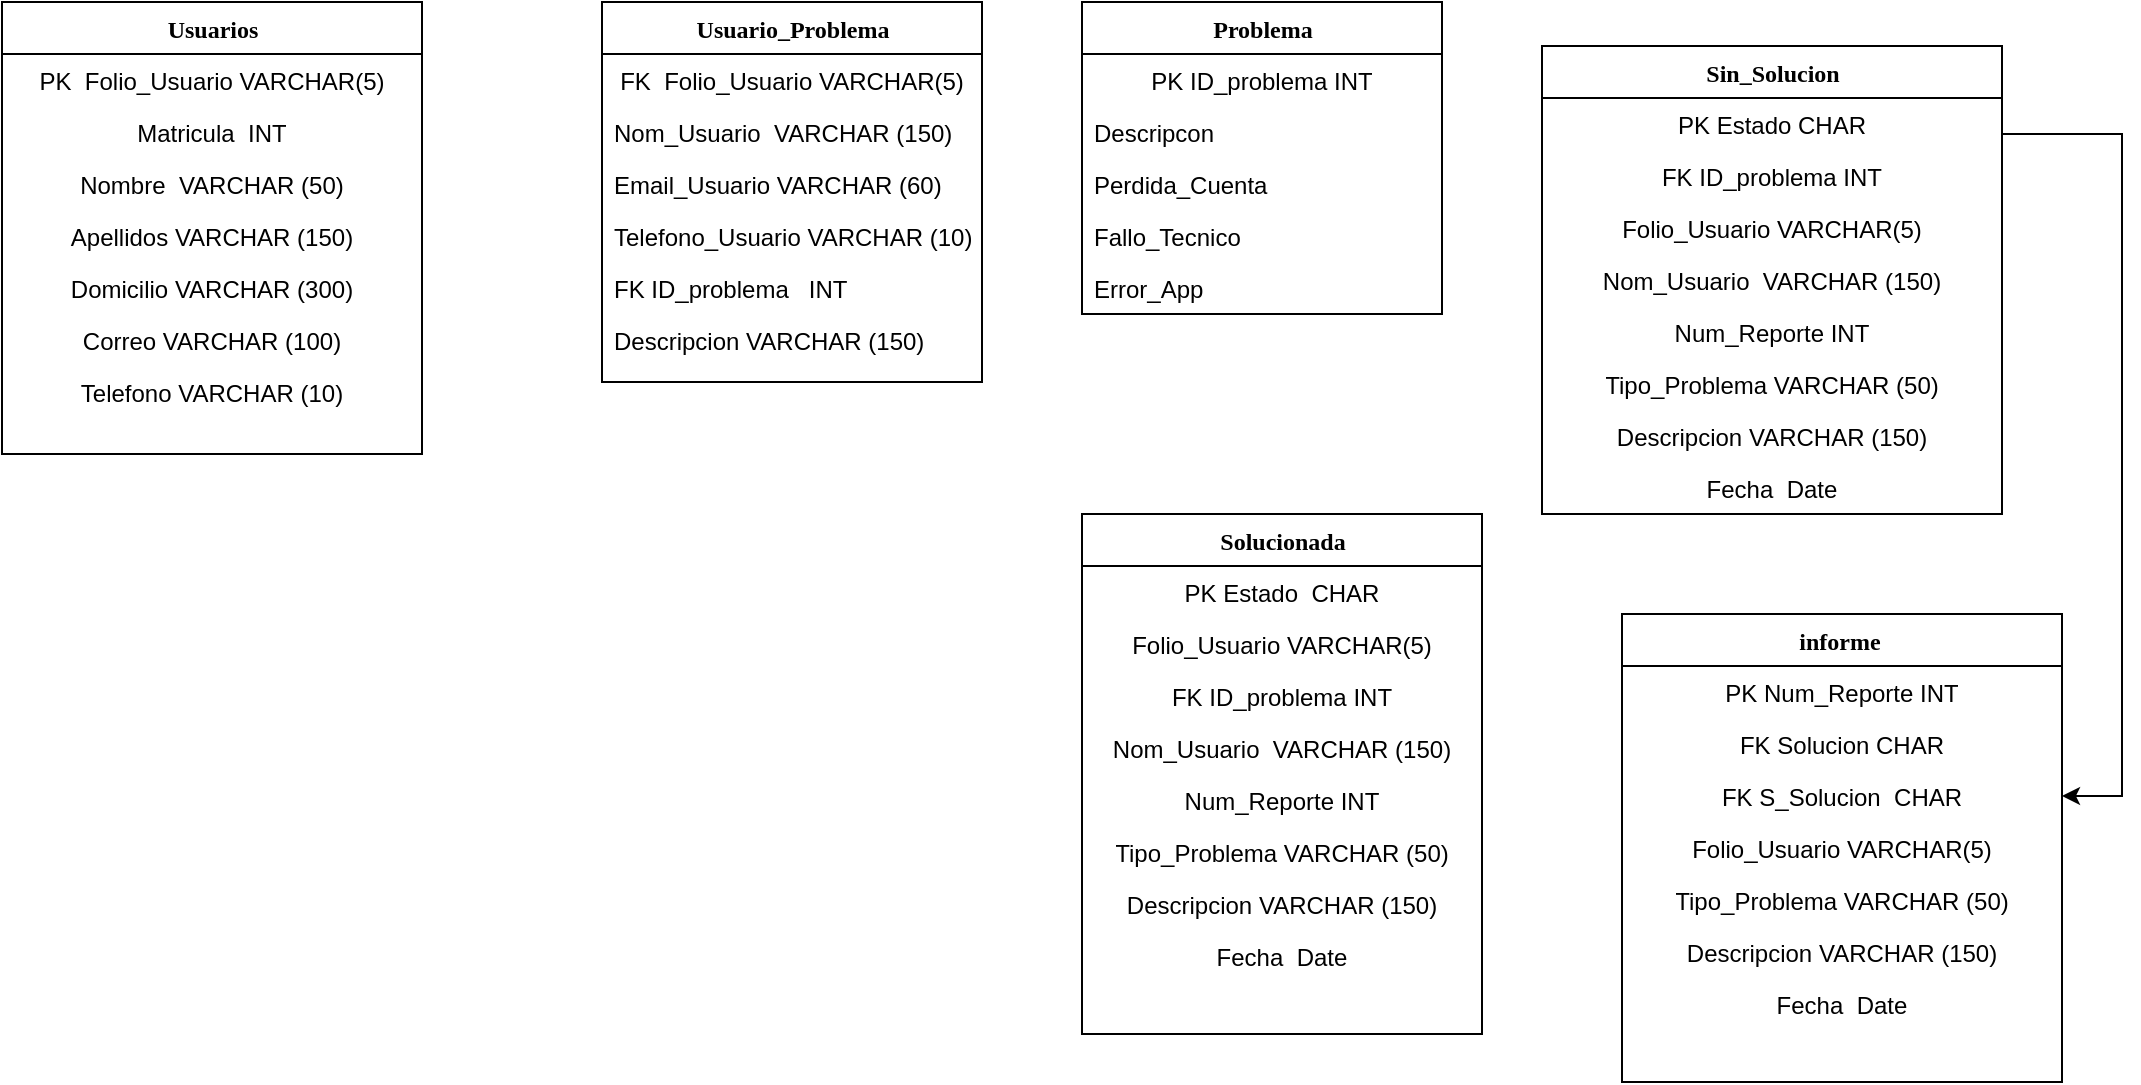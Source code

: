 <mxfile version="18.2.0" type="github">
  <diagram name="Page-1" id="9f46799a-70d6-7492-0946-bef42562c5a5">
    <mxGraphModel dx="1020" dy="456" grid="1" gridSize="10" guides="1" tooltips="1" connect="1" arrows="1" fold="1" page="1" pageScale="1" pageWidth="1100" pageHeight="850" background="none" math="0" shadow="0">
      <root>
        <mxCell id="0" />
        <mxCell id="1" parent="0" />
        <mxCell id="78961159f06e98e8-17" value="Usuario_Problema" style="swimlane;html=1;fontStyle=1;align=center;verticalAlign=top;childLayout=stackLayout;horizontal=1;startSize=26;horizontalStack=0;resizeParent=1;resizeLast=0;collapsible=1;marginBottom=0;swimlaneFillColor=#ffffff;rounded=0;shadow=0;comic=0;labelBackgroundColor=none;strokeWidth=1;fillColor=none;fontFamily=Verdana;fontSize=12" parent="1" vertex="1">
          <mxGeometry x="320" y="54" width="190" height="190" as="geometry" />
        </mxCell>
        <mxCell id="78961159f06e98e8-23" value="&lt;div style=&quot;&quot;&gt;&lt;span style=&quot;background-color: initial;&quot;&gt;FK &lt;span style=&quot;white-space: pre;&quot;&gt; &lt;/span&gt;Folio_Usuario&lt;/span&gt;&lt;span style=&quot;background-color: initial; white-space: pre;&quot;&gt; VARCHAR(5)&lt;/span&gt;&lt;/div&gt;" style="text;html=1;strokeColor=none;fillColor=none;align=center;verticalAlign=top;spacingLeft=4;spacingRight=4;whiteSpace=wrap;overflow=hidden;rotatable=0;points=[[0,0.5],[1,0.5]];portConstraint=eastwest;" parent="78961159f06e98e8-17" vertex="1">
          <mxGeometry y="26" width="190" height="26" as="geometry" />
        </mxCell>
        <mxCell id="78961159f06e98e8-21" value="Nom_Usuario&amp;nbsp; VARCHAR (150)" style="text;html=1;strokeColor=none;fillColor=none;align=left;verticalAlign=top;spacingLeft=4;spacingRight=4;whiteSpace=wrap;overflow=hidden;rotatable=0;points=[[0,0.5],[1,0.5]];portConstraint=eastwest;" parent="78961159f06e98e8-17" vertex="1">
          <mxGeometry y="52" width="190" height="26" as="geometry" />
        </mxCell>
        <mxCell id="78961159f06e98e8-25" value="Email_Usuario VARCHAR (60)" style="text;html=1;strokeColor=none;fillColor=none;align=left;verticalAlign=top;spacingLeft=4;spacingRight=4;whiteSpace=wrap;overflow=hidden;rotatable=0;points=[[0,0.5],[1,0.5]];portConstraint=eastwest;" parent="78961159f06e98e8-17" vertex="1">
          <mxGeometry y="78" width="190" height="26" as="geometry" />
        </mxCell>
        <mxCell id="78961159f06e98e8-26" value="Telefono_Usuario VARCHAR (10)" style="text;html=1;strokeColor=none;fillColor=none;align=left;verticalAlign=top;spacingLeft=4;spacingRight=4;whiteSpace=wrap;overflow=hidden;rotatable=0;points=[[0,0.5],[1,0.5]];portConstraint=eastwest;" parent="78961159f06e98e8-17" vertex="1">
          <mxGeometry y="104" width="190" height="26" as="geometry" />
        </mxCell>
        <mxCell id="78961159f06e98e8-24" value="FK ID_problema&amp;nbsp;&lt;span style=&quot;white-space: pre;&quot;&gt; &lt;/span&gt;&lt;span style=&quot;white-space: pre;&quot;&gt; &lt;/span&gt;INT" style="text;html=1;strokeColor=none;fillColor=none;align=left;verticalAlign=top;spacingLeft=4;spacingRight=4;whiteSpace=wrap;overflow=hidden;rotatable=0;points=[[0,0.5],[1,0.5]];portConstraint=eastwest;" parent="78961159f06e98e8-17" vertex="1">
          <mxGeometry y="130" width="190" height="26" as="geometry" />
        </mxCell>
        <mxCell id="78961159f06e98e8-20" value="Descripcion&lt;span style=&quot;&quot;&gt; &lt;/span&gt;VARCHAR (150)" style="text;html=1;strokeColor=none;fillColor=none;align=left;verticalAlign=top;spacingLeft=4;spacingRight=4;whiteSpace=wrap;overflow=hidden;rotatable=0;points=[[0,0.5],[1,0.5]];portConstraint=eastwest;" parent="78961159f06e98e8-17" vertex="1">
          <mxGeometry y="156" width="190" height="26" as="geometry" />
        </mxCell>
        <mxCell id="78961159f06e98e8-30" value="Usuarios" style="swimlane;html=1;fontStyle=1;align=center;verticalAlign=top;childLayout=stackLayout;horizontal=1;startSize=26;horizontalStack=0;resizeParent=1;resizeLast=0;collapsible=1;marginBottom=0;swimlaneFillColor=#ffffff;rounded=0;shadow=0;comic=0;labelBackgroundColor=none;strokeWidth=1;fillColor=none;fontFamily=Verdana;fontSize=12" parent="1" vertex="1">
          <mxGeometry x="20" y="54" width="210" height="226" as="geometry" />
        </mxCell>
        <mxCell id="MW6UIU1s70_hb1hz5P5l-1" value="&lt;div style=&quot;&quot;&gt;&lt;span style=&quot;background-color: initial;&quot;&gt;PK &lt;span style=&quot;white-space: pre;&quot;&gt; &lt;/span&gt;Folio_Usuario&lt;/span&gt;&lt;span style=&quot;background-color: initial; white-space: pre;&quot;&gt; VARCHAR(5)&lt;/span&gt;&lt;/div&gt;" style="text;html=1;strokeColor=none;fillColor=none;align=center;verticalAlign=top;spacingLeft=4;spacingRight=4;whiteSpace=wrap;overflow=hidden;rotatable=0;points=[[0,0.5],[1,0.5]];portConstraint=eastwest;" vertex="1" parent="78961159f06e98e8-30">
          <mxGeometry y="26" width="210" height="26" as="geometry" />
        </mxCell>
        <mxCell id="gsKUr-7NXjaGKJpmfNqr-25" value="&lt;div style=&quot;&quot;&gt;&lt;span style=&quot;background-color: initial;&quot;&gt;Matricula&lt;span style=&quot;white-space: pre;&quot;&gt;&amp;nbsp;&lt;span style=&quot;white-space: pre;&quot;&gt;	&lt;/span&gt;INT&lt;/span&gt;&lt;/span&gt;&lt;/div&gt;" style="text;html=1;strokeColor=none;fillColor=none;align=center;verticalAlign=top;spacingLeft=4;spacingRight=4;whiteSpace=wrap;overflow=hidden;rotatable=0;points=[[0,0.5],[1,0.5]];portConstraint=eastwest;" parent="78961159f06e98e8-30" vertex="1">
          <mxGeometry y="52" width="210" height="26" as="geometry" />
        </mxCell>
        <mxCell id="K94069X6ARe0IjTpD96H-12" value="Nombre&amp;nbsp; VARCHAR (50)" style="text;html=1;strokeColor=none;fillColor=none;align=center;verticalAlign=top;spacingLeft=4;spacingRight=4;whiteSpace=wrap;overflow=hidden;rotatable=0;points=[[0,0.5],[1,0.5]];portConstraint=eastwest;" parent="78961159f06e98e8-30" vertex="1">
          <mxGeometry y="78" width="210" height="26" as="geometry" />
        </mxCell>
        <mxCell id="gsKUr-7NXjaGKJpmfNqr-3" value="Apellidos VARCHAR (150)" style="text;html=1;strokeColor=none;fillColor=none;align=center;verticalAlign=top;spacingLeft=4;spacingRight=4;whiteSpace=wrap;overflow=hidden;rotatable=0;points=[[0,0.5],[1,0.5]];portConstraint=eastwest;" parent="78961159f06e98e8-30" vertex="1">
          <mxGeometry y="104" width="210" height="26" as="geometry" />
        </mxCell>
        <mxCell id="78961159f06e98e8-33" value="Domicilio&lt;span style=&quot;&quot;&gt;	&lt;/span&gt;VARCHAR (300)" style="text;html=1;strokeColor=none;fillColor=none;align=center;verticalAlign=top;spacingLeft=4;spacingRight=4;whiteSpace=wrap;overflow=hidden;rotatable=0;points=[[0,0.5],[1,0.5]];portConstraint=eastwest;" parent="78961159f06e98e8-30" vertex="1">
          <mxGeometry y="130" width="210" height="26" as="geometry" />
        </mxCell>
        <mxCell id="MW6UIU1s70_hb1hz5P5l-2" value="Correo VARCHAR (100)" style="text;html=1;strokeColor=none;fillColor=none;align=center;verticalAlign=top;spacingLeft=4;spacingRight=4;whiteSpace=wrap;overflow=hidden;rotatable=0;points=[[0,0.5],[1,0.5]];portConstraint=eastwest;" vertex="1" parent="78961159f06e98e8-30">
          <mxGeometry y="156" width="210" height="26" as="geometry" />
        </mxCell>
        <mxCell id="MW6UIU1s70_hb1hz5P5l-3" value="Telefono VARCHAR (10)" style="text;html=1;strokeColor=none;fillColor=none;align=center;verticalAlign=top;spacingLeft=4;spacingRight=4;whiteSpace=wrap;overflow=hidden;rotatable=0;points=[[0,0.5],[1,0.5]];portConstraint=eastwest;" vertex="1" parent="78961159f06e98e8-30">
          <mxGeometry y="182" width="210" height="26" as="geometry" />
        </mxCell>
        <mxCell id="78961159f06e98e8-43" value="Problema" style="swimlane;html=1;fontStyle=1;align=center;verticalAlign=top;childLayout=stackLayout;horizontal=1;startSize=26;horizontalStack=0;resizeParent=1;resizeLast=0;collapsible=1;marginBottom=0;swimlaneFillColor=#ffffff;rounded=0;shadow=0;comic=0;labelBackgroundColor=none;strokeWidth=1;fillColor=none;fontFamily=Verdana;fontSize=12" parent="1" vertex="1">
          <mxGeometry x="560" y="54" width="180" height="156" as="geometry" />
        </mxCell>
        <mxCell id="78961159f06e98e8-44" value="PK&lt;span style=&quot;white-space: pre;&quot;&gt; &lt;/span&gt;ID_problema&lt;span style=&quot;white-space: pre;&quot;&gt; &lt;/span&gt;INT" style="text;html=1;strokeColor=none;fillColor=none;align=center;verticalAlign=top;spacingLeft=4;spacingRight=4;whiteSpace=wrap;overflow=hidden;rotatable=0;points=[[0,0.5],[1,0.5]];portConstraint=eastwest;" parent="78961159f06e98e8-43" vertex="1">
          <mxGeometry y="26" width="180" height="26" as="geometry" />
        </mxCell>
        <mxCell id="K94069X6ARe0IjTpD96H-6" value="Descripcon" style="text;html=1;strokeColor=none;fillColor=none;align=left;verticalAlign=top;spacingLeft=4;spacingRight=4;whiteSpace=wrap;overflow=hidden;rotatable=0;points=[[0,0.5],[1,0.5]];portConstraint=eastwest;" parent="78961159f06e98e8-43" vertex="1">
          <mxGeometry y="52" width="180" height="26" as="geometry" />
        </mxCell>
        <mxCell id="78961159f06e98e8-45" value="Perdida_Cuenta" style="text;html=1;strokeColor=none;fillColor=none;align=left;verticalAlign=top;spacingLeft=4;spacingRight=4;whiteSpace=wrap;overflow=hidden;rotatable=0;points=[[0,0.5],[1,0.5]];portConstraint=eastwest;" parent="78961159f06e98e8-43" vertex="1">
          <mxGeometry y="78" width="180" height="26" as="geometry" />
        </mxCell>
        <mxCell id="78961159f06e98e8-49" value="Fallo_Tecnico" style="text;html=1;strokeColor=none;fillColor=none;align=left;verticalAlign=top;spacingLeft=4;spacingRight=4;whiteSpace=wrap;overflow=hidden;rotatable=0;points=[[0,0.5],[1,0.5]];portConstraint=eastwest;" parent="78961159f06e98e8-43" vertex="1">
          <mxGeometry y="104" width="180" height="26" as="geometry" />
        </mxCell>
        <mxCell id="78961159f06e98e8-50" value="Error_App" style="text;html=1;strokeColor=none;fillColor=none;align=left;verticalAlign=top;spacingLeft=4;spacingRight=4;whiteSpace=wrap;overflow=hidden;rotatable=0;points=[[0,0.5],[1,0.5]];portConstraint=eastwest;" parent="78961159f06e98e8-43" vertex="1">
          <mxGeometry y="130" width="180" height="26" as="geometry" />
        </mxCell>
        <mxCell id="78961159f06e98e8-56" value="Solucionada" style="swimlane;html=1;fontStyle=1;align=center;verticalAlign=top;childLayout=stackLayout;horizontal=1;startSize=26;horizontalStack=0;resizeParent=1;resizeLast=0;collapsible=1;marginBottom=0;swimlaneFillColor=#ffffff;rounded=0;shadow=0;comic=0;labelBackgroundColor=none;strokeWidth=1;fillColor=none;fontFamily=Verdana;fontSize=12" parent="1" vertex="1">
          <mxGeometry x="560" y="310" width="200" height="260" as="geometry" />
        </mxCell>
        <mxCell id="gsKUr-7NXjaGKJpmfNqr-1" value="&lt;div style=&quot;&quot;&gt;PK&lt;span style=&quot;white-space: pre;&quot;&gt; &lt;/span&gt;Estado&amp;nbsp;&lt;span style=&quot;white-space: pre;&quot;&gt; &lt;/span&gt;CHAR&lt;/div&gt;" style="text;html=1;strokeColor=none;fillColor=none;align=center;verticalAlign=top;spacingLeft=4;spacingRight=4;whiteSpace=wrap;overflow=hidden;rotatable=0;points=[[0,0.5],[1,0.5]];portConstraint=eastwest;" parent="78961159f06e98e8-56" vertex="1">
          <mxGeometry y="26" width="200" height="26" as="geometry" />
        </mxCell>
        <mxCell id="gsKUr-7NXjaGKJpmfNqr-23" value="&lt;div style=&quot;&quot;&gt;&lt;span style=&quot;background-color: initial;&quot;&gt;Folio_Usuario&lt;/span&gt;&lt;span style=&quot;background-color: initial; white-space: pre;&quot;&gt; VARCHAR(5)&lt;/span&gt;&lt;/div&gt;" style="text;html=1;strokeColor=none;fillColor=none;align=center;verticalAlign=top;spacingLeft=4;spacingRight=4;whiteSpace=wrap;overflow=hidden;rotatable=0;points=[[0,0.5],[1,0.5]];portConstraint=eastwest;" parent="78961159f06e98e8-56" vertex="1">
          <mxGeometry y="52" width="200" height="26" as="geometry" />
        </mxCell>
        <mxCell id="K94069X6ARe0IjTpD96H-11" value="FK&lt;span style=&quot;white-space: pre;&quot;&gt; &lt;/span&gt;ID_problema&lt;span style=&quot;white-space: pre;&quot;&gt; &lt;/span&gt;INT" style="text;html=1;strokeColor=none;fillColor=none;align=center;verticalAlign=top;spacingLeft=4;spacingRight=4;whiteSpace=wrap;overflow=hidden;rotatable=0;points=[[0,0.5],[1,0.5]];portConstraint=eastwest;" parent="78961159f06e98e8-56" vertex="1">
          <mxGeometry y="78" width="200" height="26" as="geometry" />
        </mxCell>
        <mxCell id="gsKUr-7NXjaGKJpmfNqr-2" value="Nom_Usuario&amp;nbsp; VARCHAR (150)" style="text;html=1;strokeColor=none;fillColor=none;align=center;verticalAlign=top;spacingLeft=4;spacingRight=4;whiteSpace=wrap;overflow=hidden;rotatable=0;points=[[0,0.5],[1,0.5]];portConstraint=eastwest;" parent="78961159f06e98e8-56" vertex="1">
          <mxGeometry y="104" width="200" height="26" as="geometry" />
        </mxCell>
        <mxCell id="78961159f06e98e8-59" value="Num_Reporte&lt;span style=&quot;white-space: pre;&quot;&gt; &lt;/span&gt;INT" style="text;html=1;strokeColor=none;fillColor=none;align=center;verticalAlign=top;spacingLeft=4;spacingRight=4;whiteSpace=wrap;overflow=hidden;rotatable=0;points=[[0,0.5],[1,0.5]];portConstraint=eastwest;" parent="78961159f06e98e8-56" vertex="1">
          <mxGeometry y="130" width="200" height="26" as="geometry" />
        </mxCell>
        <mxCell id="78961159f06e98e8-60" value="Tipo_Problema&lt;span style=&quot;white-space: pre;&quot;&gt; &lt;/span&gt;VARCHAR (50)" style="text;html=1;strokeColor=none;fillColor=none;align=center;verticalAlign=top;spacingLeft=4;spacingRight=4;whiteSpace=wrap;overflow=hidden;rotatable=0;points=[[0,0.5],[1,0.5]];portConstraint=eastwest;" parent="78961159f06e98e8-56" vertex="1">
          <mxGeometry y="156" width="200" height="26" as="geometry" />
        </mxCell>
        <mxCell id="gsKUr-7NXjaGKJpmfNqr-4" value="Descripcion&lt;span style=&quot;&quot;&gt; &lt;/span&gt;VARCHAR (150)" style="text;html=1;strokeColor=none;fillColor=none;align=center;verticalAlign=top;spacingLeft=4;spacingRight=4;whiteSpace=wrap;overflow=hidden;rotatable=0;points=[[0,0.5],[1,0.5]];portConstraint=eastwest;" parent="78961159f06e98e8-56" vertex="1">
          <mxGeometry y="182" width="200" height="26" as="geometry" />
        </mxCell>
        <mxCell id="78961159f06e98e8-62" value="Fecha &lt;span style=&quot;white-space: pre;&quot;&gt; &lt;/span&gt;Date" style="text;html=1;strokeColor=none;fillColor=none;align=center;verticalAlign=top;spacingLeft=4;spacingRight=4;whiteSpace=wrap;overflow=hidden;rotatable=0;points=[[0,0.5],[1,0.5]];portConstraint=eastwest;" parent="78961159f06e98e8-56" vertex="1">
          <mxGeometry y="208" width="200" height="26" as="geometry" />
        </mxCell>
        <mxCell id="-0gBYxAiiuX7f4nxkeiU-1" value="informe&amp;nbsp;" style="swimlane;html=1;fontStyle=1;align=center;verticalAlign=top;childLayout=stackLayout;horizontal=1;startSize=26;horizontalStack=0;resizeParent=1;resizeLast=0;collapsible=1;marginBottom=0;swimlaneFillColor=#ffffff;rounded=0;shadow=0;comic=0;labelBackgroundColor=none;strokeWidth=1;fillColor=none;fontFamily=Verdana;fontSize=12" parent="1" vertex="1">
          <mxGeometry x="830" y="360" width="220" height="234" as="geometry" />
        </mxCell>
        <mxCell id="-0gBYxAiiuX7f4nxkeiU-2" value="PK&lt;span style=&quot;white-space: pre;&quot;&gt; &lt;/span&gt;Num_Reporte&lt;span style=&quot;white-space: pre;&quot;&gt; &lt;/span&gt;INT" style="text;html=1;strokeColor=none;fillColor=none;align=center;verticalAlign=top;spacingLeft=4;spacingRight=4;whiteSpace=wrap;overflow=hidden;rotatable=0;points=[[0,0.5],[1,0.5]];portConstraint=eastwest;" parent="-0gBYxAiiuX7f4nxkeiU-1" vertex="1">
          <mxGeometry y="26" width="220" height="26" as="geometry" />
        </mxCell>
        <mxCell id="gsKUr-7NXjaGKJpmfNqr-14" value="&lt;div style=&quot;&quot;&gt;FK&lt;span style=&quot;white-space: pre;&quot;&gt; &lt;/span&gt;Solucion&lt;span style=&quot;white-space: pre;&quot;&gt; &lt;/span&gt;CHAR&lt;/div&gt;" style="text;html=1;strokeColor=none;fillColor=none;align=center;verticalAlign=top;spacingLeft=4;spacingRight=4;whiteSpace=wrap;overflow=hidden;rotatable=0;points=[[0,0.5],[1,0.5]];portConstraint=eastwest;" parent="-0gBYxAiiuX7f4nxkeiU-1" vertex="1">
          <mxGeometry y="52" width="220" height="26" as="geometry" />
        </mxCell>
        <mxCell id="gsKUr-7NXjaGKJpmfNqr-18" value="&lt;div style=&quot;&quot;&gt;FK&lt;span style=&quot;white-space: pre;&quot;&gt; &lt;/span&gt;S_Solucion&amp;nbsp;&lt;span style=&quot;white-space: pre;&quot;&gt; &lt;/span&gt;CHAR&lt;/div&gt;" style="text;html=1;strokeColor=none;fillColor=none;align=center;verticalAlign=top;spacingLeft=4;spacingRight=4;whiteSpace=wrap;overflow=hidden;rotatable=0;points=[[0,0.5],[1,0.5]];portConstraint=eastwest;" parent="-0gBYxAiiuX7f4nxkeiU-1" vertex="1">
          <mxGeometry y="78" width="220" height="26" as="geometry" />
        </mxCell>
        <mxCell id="gsKUr-7NXjaGKJpmfNqr-24" value="&lt;div style=&quot;&quot;&gt;&lt;span style=&quot;background-color: initial;&quot;&gt;Folio_Usuario&lt;/span&gt;&lt;span style=&quot;background-color: initial; white-space: pre;&quot;&gt; VARCHAR(5)&lt;/span&gt;&lt;/div&gt;" style="text;html=1;strokeColor=none;fillColor=none;align=center;verticalAlign=top;spacingLeft=4;spacingRight=4;whiteSpace=wrap;overflow=hidden;rotatable=0;points=[[0,0.5],[1,0.5]];portConstraint=eastwest;" parent="-0gBYxAiiuX7f4nxkeiU-1" vertex="1">
          <mxGeometry y="104" width="220" height="26" as="geometry" />
        </mxCell>
        <mxCell id="gsKUr-7NXjaGKJpmfNqr-9" value="Tipo_Problema&lt;span style=&quot;white-space: pre;&quot;&gt; &lt;/span&gt;VARCHAR (50)" style="text;html=1;strokeColor=none;fillColor=none;align=center;verticalAlign=top;spacingLeft=4;spacingRight=4;whiteSpace=wrap;overflow=hidden;rotatable=0;points=[[0,0.5],[1,0.5]];portConstraint=eastwest;" parent="-0gBYxAiiuX7f4nxkeiU-1" vertex="1">
          <mxGeometry y="130" width="220" height="26" as="geometry" />
        </mxCell>
        <mxCell id="gsKUr-7NXjaGKJpmfNqr-16" value="Descripcion&lt;span style=&quot;&quot;&gt; &lt;/span&gt;VARCHAR (150)" style="text;html=1;strokeColor=none;fillColor=none;align=center;verticalAlign=top;spacingLeft=4;spacingRight=4;whiteSpace=wrap;overflow=hidden;rotatable=0;points=[[0,0.5],[1,0.5]];portConstraint=eastwest;" parent="-0gBYxAiiuX7f4nxkeiU-1" vertex="1">
          <mxGeometry y="156" width="220" height="26" as="geometry" />
        </mxCell>
        <mxCell id="gsKUr-7NXjaGKJpmfNqr-17" value="Fecha &lt;span style=&quot;white-space: pre;&quot;&gt; &lt;/span&gt;Date" style="text;html=1;strokeColor=none;fillColor=none;align=center;verticalAlign=top;spacingLeft=4;spacingRight=4;whiteSpace=wrap;overflow=hidden;rotatable=0;points=[[0,0.5],[1,0.5]];portConstraint=eastwest;" parent="-0gBYxAiiuX7f4nxkeiU-1" vertex="1">
          <mxGeometry y="182" width="220" height="26" as="geometry" />
        </mxCell>
        <mxCell id="-0gBYxAiiuX7f4nxkeiU-6" value="Sin_Solucion" style="swimlane;html=1;fontStyle=1;align=center;verticalAlign=top;childLayout=stackLayout;horizontal=1;startSize=26;horizontalStack=0;resizeParent=1;resizeLast=0;collapsible=1;marginBottom=0;swimlaneFillColor=#ffffff;rounded=0;shadow=0;comic=0;labelBackgroundColor=none;strokeWidth=1;fillColor=none;fontFamily=Verdana;fontSize=12" parent="1" vertex="1">
          <mxGeometry x="790" y="76" width="230" height="234" as="geometry" />
        </mxCell>
        <mxCell id="-0gBYxAiiuX7f4nxkeiU-7" value="PK&lt;span style=&quot;white-space: pre;&quot;&gt; &lt;/span&gt;Estado&lt;span style=&quot;white-space: pre;&quot;&gt; &lt;/span&gt;CHAR" style="text;html=1;strokeColor=none;fillColor=none;align=center;verticalAlign=top;spacingLeft=4;spacingRight=4;whiteSpace=wrap;overflow=hidden;rotatable=0;points=[[0,0.5],[1,0.5]];portConstraint=eastwest;" parent="-0gBYxAiiuX7f4nxkeiU-6" vertex="1">
          <mxGeometry y="26" width="230" height="26" as="geometry" />
        </mxCell>
        <mxCell id="gsKUr-7NXjaGKJpmfNqr-13" value="FK ID_problema INT" style="text;html=1;strokeColor=none;fillColor=none;align=center;verticalAlign=top;spacingLeft=4;spacingRight=4;whiteSpace=wrap;overflow=hidden;rotatable=0;points=[[0,0.5],[1,0.5]];portConstraint=eastwest;" parent="-0gBYxAiiuX7f4nxkeiU-6" vertex="1">
          <mxGeometry y="52" width="230" height="26" as="geometry" />
        </mxCell>
        <mxCell id="gsKUr-7NXjaGKJpmfNqr-22" value="&lt;div style=&quot;&quot;&gt;&lt;span style=&quot;background-color: initial;&quot;&gt;Folio_Usuario&lt;/span&gt;&lt;span style=&quot;background-color: initial; white-space: pre;&quot;&gt; VARCHAR(5)&lt;/span&gt;&lt;/div&gt;" style="text;html=1;strokeColor=none;fillColor=none;align=center;verticalAlign=top;spacingLeft=4;spacingRight=4;whiteSpace=wrap;overflow=hidden;rotatable=0;points=[[0,0.5],[1,0.5]];portConstraint=eastwest;" parent="-0gBYxAiiuX7f4nxkeiU-6" vertex="1">
          <mxGeometry y="78" width="230" height="26" as="geometry" />
        </mxCell>
        <mxCell id="gsKUr-7NXjaGKJpmfNqr-6" value="Nom_Usuario&amp;nbsp; VARCHAR (150)" style="text;html=1;strokeColor=none;fillColor=none;align=center;verticalAlign=top;spacingLeft=4;spacingRight=4;whiteSpace=wrap;overflow=hidden;rotatable=0;points=[[0,0.5],[1,0.5]];portConstraint=eastwest;" parent="-0gBYxAiiuX7f4nxkeiU-6" vertex="1">
          <mxGeometry y="104" width="230" height="26" as="geometry" />
        </mxCell>
        <mxCell id="-0gBYxAiiuX7f4nxkeiU-9" value="&lt;div style=&quot;&quot;&gt;&lt;span style=&quot;background-color: initial;&quot;&gt;Num_Reporte&lt;/span&gt;&lt;span style=&quot;background-color: initial; white-space: pre;&quot;&gt; &lt;/span&gt;&lt;span style=&quot;background-color: initial;&quot;&gt;INT&lt;/span&gt;&lt;/div&gt;" style="text;html=1;strokeColor=none;fillColor=none;align=center;verticalAlign=top;spacingLeft=4;spacingRight=4;whiteSpace=wrap;overflow=hidden;rotatable=0;points=[[0,0.5],[1,0.5]];portConstraint=eastwest;" parent="-0gBYxAiiuX7f4nxkeiU-6" vertex="1">
          <mxGeometry y="130" width="230" height="26" as="geometry" />
        </mxCell>
        <mxCell id="gsKUr-7NXjaGKJpmfNqr-10" value="Tipo_Problema&lt;span style=&quot;white-space: pre;&quot;&gt; &lt;/span&gt;VARCHAR (50)" style="text;html=1;strokeColor=none;fillColor=none;align=center;verticalAlign=top;spacingLeft=4;spacingRight=4;whiteSpace=wrap;overflow=hidden;rotatable=0;points=[[0,0.5],[1,0.5]];portConstraint=eastwest;" parent="-0gBYxAiiuX7f4nxkeiU-6" vertex="1">
          <mxGeometry y="156" width="230" height="26" as="geometry" />
        </mxCell>
        <mxCell id="gsKUr-7NXjaGKJpmfNqr-5" value="Descripcion&lt;span style=&quot;&quot;&gt; &lt;/span&gt;VARCHAR (150)" style="text;html=1;strokeColor=none;fillColor=none;align=center;verticalAlign=top;spacingLeft=4;spacingRight=4;whiteSpace=wrap;overflow=hidden;rotatable=0;points=[[0,0.5],[1,0.5]];portConstraint=eastwest;" parent="-0gBYxAiiuX7f4nxkeiU-6" vertex="1">
          <mxGeometry y="182" width="230" height="26" as="geometry" />
        </mxCell>
        <mxCell id="gsKUr-7NXjaGKJpmfNqr-11" value="Fecha &lt;span style=&quot;white-space: pre;&quot;&gt; &lt;/span&gt;Date" style="text;html=1;strokeColor=none;fillColor=none;align=center;verticalAlign=top;spacingLeft=4;spacingRight=4;whiteSpace=wrap;overflow=hidden;rotatable=0;points=[[0,0.5],[1,0.5]];portConstraint=eastwest;" parent="-0gBYxAiiuX7f4nxkeiU-6" vertex="1">
          <mxGeometry y="208" width="230" height="26" as="geometry" />
        </mxCell>
        <mxCell id="gsKUr-7NXjaGKJpmfNqr-20" value="" style="endArrow=classic;html=1;rounded=0;entryX=1;entryY=0.5;entryDx=0;entryDy=0;" parent="1" target="gsKUr-7NXjaGKJpmfNqr-18" edge="1">
          <mxGeometry width="50" height="50" relative="1" as="geometry">
            <mxPoint x="1020" y="120" as="sourcePoint" />
            <mxPoint x="1080" y="420" as="targetPoint" />
            <Array as="points">
              <mxPoint x="1080" y="120" />
              <mxPoint x="1080" y="451" />
            </Array>
          </mxGeometry>
        </mxCell>
      </root>
    </mxGraphModel>
  </diagram>
</mxfile>
